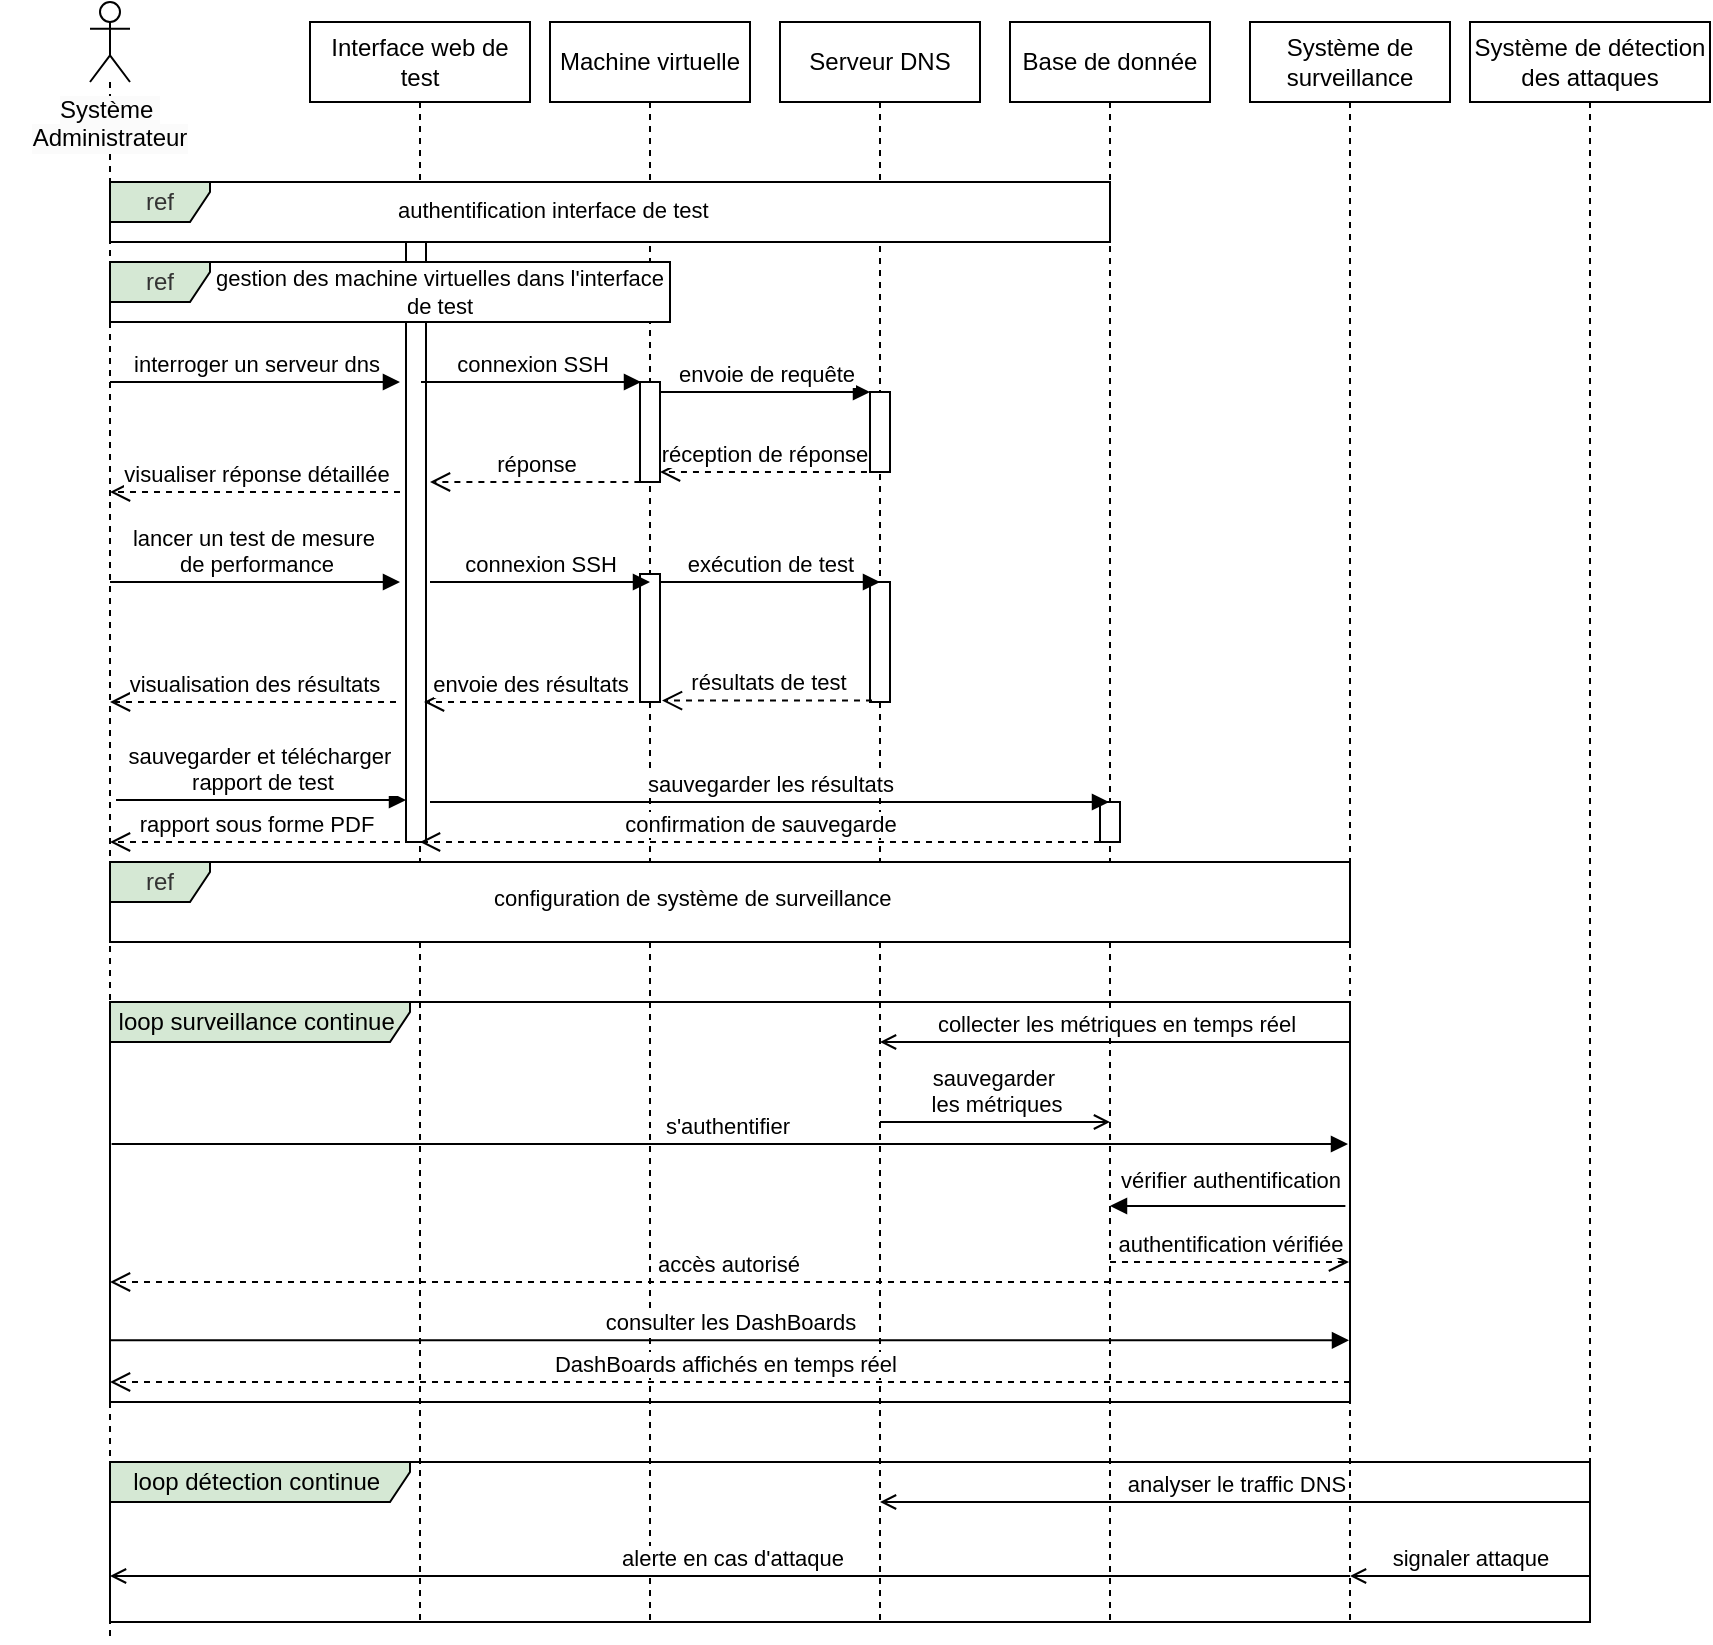 <mxfile version="24.7.1" type="github">
  <diagram name="Page-1" id="2YBvvXClWsGukQMizWep">
    <mxGraphModel dx="1963" dy="1630" grid="1" gridSize="10" guides="1" tooltips="1" connect="1" arrows="1" fold="1" page="1" pageScale="1" pageWidth="850" pageHeight="1100" math="0" shadow="0">
      <root>
        <mxCell id="0" />
        <mxCell id="1" parent="0" />
        <mxCell id="aM9ryv3xv72pqoxQDRHE-5" value="Interface web de test" style="shape=umlLifeline;perimeter=lifelinePerimeter;whiteSpace=wrap;html=1;container=0;dropTarget=0;collapsible=0;recursiveResize=0;outlineConnect=0;portConstraint=eastwest;newEdgeStyle={&quot;edgeStyle&quot;:&quot;elbowEdgeStyle&quot;,&quot;elbow&quot;:&quot;vertical&quot;,&quot;curved&quot;:0,&quot;rounded&quot;:0};" parent="1" vertex="1">
          <mxGeometry x="140" width="110" height="800" as="geometry" />
        </mxCell>
        <mxCell id="_VK_tqBm-G3R0EHeaTmm-22" value="" style="html=1;points=[[0,0,0,0,5],[0,1,0,0,-5],[1,0,0,0,5],[1,1,0,0,-5]];perimeter=orthogonalPerimeter;outlineConnect=0;targetShapes=umlLifeline;portConstraint=eastwest;newEdgeStyle={&quot;curved&quot;:0,&quot;rounded&quot;:0};" vertex="1" parent="aM9ryv3xv72pqoxQDRHE-5">
          <mxGeometry x="48" y="90" width="10" height="320" as="geometry" />
        </mxCell>
        <mxCell id="_VK_tqBm-G3R0EHeaTmm-1" value="Machine virtuelle" style="shape=umlLifeline;perimeter=lifelinePerimeter;whiteSpace=wrap;html=1;container=0;dropTarget=0;collapsible=0;recursiveResize=0;outlineConnect=0;portConstraint=eastwest;newEdgeStyle={&quot;edgeStyle&quot;:&quot;elbowEdgeStyle&quot;,&quot;elbow&quot;:&quot;vertical&quot;,&quot;curved&quot;:0,&quot;rounded&quot;:0};" vertex="1" parent="1">
          <mxGeometry x="260" width="100" height="800" as="geometry" />
        </mxCell>
        <mxCell id="_VK_tqBm-G3R0EHeaTmm-37" value="" style="html=1;points=[[0,0,0,0,5],[0,1,0,0,-5],[1,0,0,0,5],[1,1,0,0,-5]];perimeter=orthogonalPerimeter;outlineConnect=0;targetShapes=umlLifeline;portConstraint=eastwest;newEdgeStyle={&quot;curved&quot;:0,&quot;rounded&quot;:0};" vertex="1" parent="_VK_tqBm-G3R0EHeaTmm-1">
          <mxGeometry x="45" y="180" width="10" height="50" as="geometry" />
        </mxCell>
        <mxCell id="_VK_tqBm-G3R0EHeaTmm-48" value="" style="html=1;points=[[0,0,0,0,5],[0,1,0,0,-5],[1,0,0,0,5],[1,1,0,0,-5]];perimeter=orthogonalPerimeter;outlineConnect=0;targetShapes=umlLifeline;portConstraint=eastwest;newEdgeStyle={&quot;curved&quot;:0,&quot;rounded&quot;:0};" vertex="1" parent="_VK_tqBm-G3R0EHeaTmm-1">
          <mxGeometry x="45" y="276" width="10" height="64" as="geometry" />
        </mxCell>
        <mxCell id="_VK_tqBm-G3R0EHeaTmm-4" value="Base de donnée" style="shape=umlLifeline;perimeter=lifelinePerimeter;whiteSpace=wrap;html=1;container=0;dropTarget=0;collapsible=0;recursiveResize=0;outlineConnect=0;portConstraint=eastwest;newEdgeStyle={&quot;edgeStyle&quot;:&quot;elbowEdgeStyle&quot;,&quot;elbow&quot;:&quot;vertical&quot;,&quot;curved&quot;:0,&quot;rounded&quot;:0};" vertex="1" parent="1">
          <mxGeometry x="490" width="100" height="800" as="geometry" />
        </mxCell>
        <mxCell id="_VK_tqBm-G3R0EHeaTmm-57" value="" style="html=1;points=[[0,0,0,0,5],[0,1,0,0,-5],[1,0,0,0,5],[1,1,0,0,-5]];perimeter=orthogonalPerimeter;outlineConnect=0;targetShapes=umlLifeline;portConstraint=eastwest;newEdgeStyle={&quot;curved&quot;:0,&quot;rounded&quot;:0};" vertex="1" parent="_VK_tqBm-G3R0EHeaTmm-4">
          <mxGeometry x="45" y="390" width="10" height="20" as="geometry" />
        </mxCell>
        <mxCell id="_VK_tqBm-G3R0EHeaTmm-5" value="Serveur DNS" style="shape=umlLifeline;perimeter=lifelinePerimeter;whiteSpace=wrap;html=1;container=0;dropTarget=0;collapsible=0;recursiveResize=0;outlineConnect=0;portConstraint=eastwest;newEdgeStyle={&quot;edgeStyle&quot;:&quot;elbowEdgeStyle&quot;,&quot;elbow&quot;:&quot;vertical&quot;,&quot;curved&quot;:0,&quot;rounded&quot;:0};" vertex="1" parent="1">
          <mxGeometry x="375" width="100" height="800" as="geometry" />
        </mxCell>
        <mxCell id="_VK_tqBm-G3R0EHeaTmm-40" value="" style="html=1;points=[[0,0,0,0,5],[0,1,0,0,-5],[1,0,0,0,5],[1,1,0,0,-5]];perimeter=orthogonalPerimeter;outlineConnect=0;targetShapes=umlLifeline;portConstraint=eastwest;newEdgeStyle={&quot;curved&quot;:0,&quot;rounded&quot;:0};" vertex="1" parent="_VK_tqBm-G3R0EHeaTmm-5">
          <mxGeometry x="45" y="185" width="10" height="40" as="geometry" />
        </mxCell>
        <mxCell id="_VK_tqBm-G3R0EHeaTmm-51" value="" style="html=1;points=[[0,0,0,0,5],[0,1,0,0,-5],[1,0,0,0,5],[1,1,0,0,-5]];perimeter=orthogonalPerimeter;outlineConnect=0;targetShapes=umlLifeline;portConstraint=eastwest;newEdgeStyle={&quot;curved&quot;:0,&quot;rounded&quot;:0};" vertex="1" parent="_VK_tqBm-G3R0EHeaTmm-5">
          <mxGeometry x="45" y="280" width="10" height="60" as="geometry" />
        </mxCell>
        <mxCell id="_VK_tqBm-G3R0EHeaTmm-6" value="Système de surveillance" style="shape=umlLifeline;perimeter=lifelinePerimeter;whiteSpace=wrap;html=1;container=0;dropTarget=0;collapsible=0;recursiveResize=0;outlineConnect=0;portConstraint=eastwest;newEdgeStyle={&quot;edgeStyle&quot;:&quot;elbowEdgeStyle&quot;,&quot;elbow&quot;:&quot;vertical&quot;,&quot;curved&quot;:0,&quot;rounded&quot;:0};" vertex="1" parent="1">
          <mxGeometry x="610" width="100" height="800" as="geometry" />
        </mxCell>
        <mxCell id="_VK_tqBm-G3R0EHeaTmm-7" value="Système de détection des attaques" style="shape=umlLifeline;perimeter=lifelinePerimeter;whiteSpace=wrap;html=1;container=0;dropTarget=0;collapsible=0;recursiveResize=0;outlineConnect=0;portConstraint=eastwest;newEdgeStyle={&quot;edgeStyle&quot;:&quot;elbowEdgeStyle&quot;,&quot;elbow&quot;:&quot;vertical&quot;,&quot;curved&quot;:0,&quot;rounded&quot;:0};" vertex="1" parent="1">
          <mxGeometry x="720" width="120" height="800" as="geometry" />
        </mxCell>
        <mxCell id="_VK_tqBm-G3R0EHeaTmm-14" value="" style="shape=umlLifeline;perimeter=lifelinePerimeter;whiteSpace=wrap;html=1;container=1;dropTarget=0;collapsible=0;recursiveResize=0;outlineConnect=0;portConstraint=eastwest;newEdgeStyle={&quot;curved&quot;:0,&quot;rounded&quot;:0};participant=umlActor;" vertex="1" parent="1">
          <mxGeometry x="30" y="-10" width="20" height="820" as="geometry" />
        </mxCell>
        <mxCell id="_VK_tqBm-G3R0EHeaTmm-19" value="&lt;span style=&quot;color: rgb(0, 0, 0); font-family: Helvetica; font-size: 12px; font-style: normal; font-variant-ligatures: normal; font-variant-caps: normal; font-weight: 400; letter-spacing: normal; orphans: 2; text-indent: 0px; text-transform: none; widows: 2; word-spacing: 0px; -webkit-text-stroke-width: 0px; white-space: nowrap; background-color: rgb(251, 251, 251); text-decoration-thickness: initial; text-decoration-style: initial; text-decoration-color: initial; float: none; display: inline !important;&quot;&gt;Système&amp;nbsp;&lt;/span&gt;&lt;div style=&quot;forced-color-adjust: none; color: rgb(0, 0, 0); font-family: Helvetica; font-size: 12px; font-style: normal; font-variant-ligatures: normal; font-variant-caps: normal; font-weight: 400; letter-spacing: normal; orphans: 2; text-indent: 0px; text-transform: none; widows: 2; word-spacing: 0px; -webkit-text-stroke-width: 0px; white-space: nowrap; background-color: rgb(251, 251, 251); text-decoration-thickness: initial; text-decoration-style: initial; text-decoration-color: initial;&quot;&gt;Administrateur&lt;/div&gt;" style="text;whiteSpace=wrap;html=1;align=center;" vertex="1" parent="1">
          <mxGeometry x="-15" y="30" width="110" height="50" as="geometry" />
        </mxCell>
        <mxCell id="_VK_tqBm-G3R0EHeaTmm-33" value="interroger un serveur dns" style="html=1;verticalAlign=bottom;endArrow=block;curved=0;rounded=0;entryX=0;entryY=0;entryDx=0;entryDy=5;" edge="1" parent="1">
          <mxGeometry relative="1" as="geometry">
            <mxPoint x="40.004" y="180" as="sourcePoint" />
            <mxPoint x="184.98" y="180" as="targetPoint" />
          </mxGeometry>
        </mxCell>
        <mxCell id="_VK_tqBm-G3R0EHeaTmm-34" value="visualiser réponse détaillée" style="html=1;verticalAlign=bottom;endArrow=open;dashed=1;endSize=8;curved=0;rounded=0;exitX=0;exitY=1;exitDx=0;exitDy=-5;" edge="1" parent="1" target="_VK_tqBm-G3R0EHeaTmm-14">
          <mxGeometry relative="1" as="geometry">
            <mxPoint x="60" y="275" as="targetPoint" />
            <mxPoint x="185" y="235" as="sourcePoint" />
          </mxGeometry>
        </mxCell>
        <mxCell id="_VK_tqBm-G3R0EHeaTmm-39" value="réponse" style="html=1;verticalAlign=bottom;endArrow=open;dashed=1;endSize=8;curved=0;rounded=0;exitX=0;exitY=1;exitDx=0;exitDy=-5;" edge="1" parent="1">
          <mxGeometry relative="1" as="geometry">
            <mxPoint x="200" y="230" as="targetPoint" />
            <mxPoint x="305.19" y="230" as="sourcePoint" />
          </mxGeometry>
        </mxCell>
        <mxCell id="_VK_tqBm-G3R0EHeaTmm-41" value="envoie de requête" style="html=1;verticalAlign=bottom;endArrow=block;curved=0;rounded=0;exitX=1;exitY=0;exitDx=0;exitDy=5;exitPerimeter=0;" edge="1" target="_VK_tqBm-G3R0EHeaTmm-40" parent="1" source="_VK_tqBm-G3R0EHeaTmm-37">
          <mxGeometry relative="1" as="geometry">
            <mxPoint x="320" y="205" as="sourcePoint" />
          </mxGeometry>
        </mxCell>
        <mxCell id="_VK_tqBm-G3R0EHeaTmm-44" value="réception de réponse" style="html=1;verticalAlign=bottom;endArrow=open;dashed=1;endSize=8;curved=0;rounded=0;" edge="1" parent="1">
          <mxGeometry relative="1" as="geometry">
            <mxPoint x="315" y="225" as="targetPoint" />
            <mxPoint x="418.48" y="225" as="sourcePoint" />
            <Array as="points">
              <mxPoint x="398.48" y="225" />
              <mxPoint x="358.48" y="225" />
            </Array>
          </mxGeometry>
        </mxCell>
        <mxCell id="_VK_tqBm-G3R0EHeaTmm-46" value="lancer un test de mesure&amp;nbsp;&lt;div&gt;de performance&lt;/div&gt;" style="html=1;verticalAlign=bottom;endArrow=block;curved=0;rounded=0;entryX=0;entryY=0;entryDx=0;entryDy=5;" edge="1" parent="1">
          <mxGeometry relative="1" as="geometry">
            <mxPoint x="40" y="280" as="sourcePoint" />
            <mxPoint x="185" y="280" as="targetPoint" />
          </mxGeometry>
        </mxCell>
        <mxCell id="_VK_tqBm-G3R0EHeaTmm-47" value="connexion SSH" style="html=1;verticalAlign=bottom;endArrow=block;curved=0;rounded=0;entryX=0;entryY=0;entryDx=0;entryDy=5;" edge="1" parent="1">
          <mxGeometry relative="1" as="geometry">
            <mxPoint x="200" y="280" as="sourcePoint" />
            <mxPoint x="310" y="280" as="targetPoint" />
          </mxGeometry>
        </mxCell>
        <mxCell id="_VK_tqBm-G3R0EHeaTmm-50" value="exécution de test" style="html=1;verticalAlign=bottom;endArrow=block;curved=0;rounded=0;entryX=0;entryY=0;entryDx=0;entryDy=5;" edge="1" parent="1">
          <mxGeometry relative="1" as="geometry">
            <mxPoint x="315" y="280" as="sourcePoint" />
            <mxPoint x="425" y="280" as="targetPoint" />
          </mxGeometry>
        </mxCell>
        <mxCell id="_VK_tqBm-G3R0EHeaTmm-52" value="résultats de test" style="html=1;verticalAlign=bottom;endArrow=open;dashed=1;endSize=8;curved=0;rounded=0;" edge="1" parent="1">
          <mxGeometry relative="1" as="geometry">
            <mxPoint x="316" y="339.31" as="targetPoint" />
            <mxPoint x="421" y="339.31" as="sourcePoint" />
          </mxGeometry>
        </mxCell>
        <mxCell id="_VK_tqBm-G3R0EHeaTmm-53" value="envoie des résultats" style="html=1;verticalAlign=bottom;endArrow=open;dashed=1;endSize=8;curved=0;rounded=0;" edge="1" parent="1">
          <mxGeometry relative="1" as="geometry">
            <mxPoint x="197" y="340" as="targetPoint" />
            <mxPoint x="302" y="340" as="sourcePoint" />
          </mxGeometry>
        </mxCell>
        <mxCell id="_VK_tqBm-G3R0EHeaTmm-54" value="visualisation des résultats" style="html=1;verticalAlign=bottom;endArrow=open;dashed=1;endSize=8;curved=0;rounded=0;" edge="1" parent="1" target="_VK_tqBm-G3R0EHeaTmm-14">
          <mxGeometry relative="1" as="geometry">
            <mxPoint x="78" y="340" as="targetPoint" />
            <mxPoint x="183" y="340" as="sourcePoint" />
          </mxGeometry>
        </mxCell>
        <mxCell id="_VK_tqBm-G3R0EHeaTmm-55" value="sauvegarder et télécharger&amp;nbsp;&lt;div&gt;rapport de test&lt;/div&gt;" style="html=1;verticalAlign=bottom;endArrow=block;curved=0;rounded=0;entryX=0;entryY=0;entryDx=0;entryDy=5;" edge="1" parent="1">
          <mxGeometry relative="1" as="geometry">
            <mxPoint x="43" y="389" as="sourcePoint" />
            <mxPoint x="188" y="389" as="targetPoint" />
          </mxGeometry>
        </mxCell>
        <mxCell id="_VK_tqBm-G3R0EHeaTmm-56" value="sauvegarder les résultats" style="html=1;verticalAlign=bottom;endArrow=block;curved=0;rounded=0;" edge="1" parent="1" target="_VK_tqBm-G3R0EHeaTmm-4">
          <mxGeometry relative="1" as="geometry">
            <mxPoint x="200" y="390" as="sourcePoint" />
            <mxPoint x="335" y="390" as="targetPoint" />
          </mxGeometry>
        </mxCell>
        <mxCell id="_VK_tqBm-G3R0EHeaTmm-58" value="confirmation de sauvegarde" style="html=1;verticalAlign=bottom;endArrow=open;dashed=1;endSize=8;curved=0;rounded=0;" edge="1" parent="1" target="aM9ryv3xv72pqoxQDRHE-5">
          <mxGeometry relative="1" as="geometry">
            <mxPoint x="200" y="410" as="targetPoint" />
            <mxPoint x="535" y="410" as="sourcePoint" />
          </mxGeometry>
        </mxCell>
        <mxCell id="_VK_tqBm-G3R0EHeaTmm-60" value="rapport sous forme PDF" style="html=1;verticalAlign=bottom;endArrow=open;dashed=1;endSize=8;curved=0;rounded=0;" edge="1" parent="1" target="_VK_tqBm-G3R0EHeaTmm-14">
          <mxGeometry relative="1" as="geometry">
            <mxPoint x="60" y="410" as="targetPoint" />
            <mxPoint x="185" y="410" as="sourcePoint" />
          </mxGeometry>
        </mxCell>
        <mxCell id="_VK_tqBm-G3R0EHeaTmm-63" value="loop surveillance continue&amp;nbsp;" style="shape=umlFrame;whiteSpace=wrap;html=1;pointerEvents=0;width=150;height=20;fillColor=#D5E8D4;" vertex="1" parent="1">
          <mxGeometry x="40" y="490" width="620" height="200" as="geometry" />
        </mxCell>
        <mxCell id="_VK_tqBm-G3R0EHeaTmm-64" value="collecter les métriques en temps réel" style="html=1;verticalAlign=bottom;endArrow=open;curved=0;rounded=0;endFill=0;" edge="1" parent="1">
          <mxGeometry x="-0.003" relative="1" as="geometry">
            <mxPoint x="659.69" y="510.0" as="sourcePoint" />
            <mxPoint x="425.0" y="510.0" as="targetPoint" />
            <mxPoint as="offset" />
          </mxGeometry>
        </mxCell>
        <mxCell id="_VK_tqBm-G3R0EHeaTmm-68" value="ref" style="shape=umlFrame;whiteSpace=wrap;html=1;pointerEvents=0;width=50;height=20;fillColor=#D5E8D4;fontColor=#333333;strokeColor=#000000;swimlaneFillColor=default;" vertex="1" parent="1">
          <mxGeometry x="40" y="420" width="620" height="40" as="geometry" />
        </mxCell>
        <mxCell id="_VK_tqBm-G3R0EHeaTmm-71" value="&lt;span style=&quot;color: rgb(0, 0, 0); font-family: Helvetica; font-size: 11px; font-style: normal; font-variant-ligatures: normal; font-variant-caps: normal; font-weight: 400; letter-spacing: normal; orphans: 2; text-align: center; text-indent: 0px; text-transform: none; widows: 2; word-spacing: 0px; -webkit-text-stroke-width: 0px; white-space: nowrap; background-color: rgb(255, 255, 255); text-decoration-thickness: initial; text-decoration-style: initial; text-decoration-color: initial; display: inline !important; float: none;&quot;&gt;configuration de système de surveillance&lt;/span&gt;" style="text;whiteSpace=wrap;html=1;" vertex="1" parent="1">
          <mxGeometry x="230" y="424" width="217" height="40" as="geometry" />
        </mxCell>
        <mxCell id="_VK_tqBm-G3R0EHeaTmm-72" value="sauvegarder&amp;nbsp;&lt;div&gt;les métriques&lt;/div&gt;" style="html=1;verticalAlign=bottom;endArrow=open;curved=0;rounded=0;endFill=0;" edge="1" parent="1">
          <mxGeometry x="0.004" relative="1" as="geometry">
            <mxPoint x="425" y="550" as="sourcePoint" />
            <mxPoint x="540" y="550" as="targetPoint" />
            <mxPoint as="offset" />
          </mxGeometry>
        </mxCell>
        <mxCell id="_VK_tqBm-G3R0EHeaTmm-75" value="s&#39;authentifier&amp;nbsp;" style="html=1;verticalAlign=bottom;endArrow=block;curved=0;rounded=0;" edge="1" parent="1">
          <mxGeometry relative="1" as="geometry">
            <mxPoint x="40.81" y="561" as="sourcePoint" />
            <mxPoint x="659" y="561" as="targetPoint" />
          </mxGeometry>
        </mxCell>
        <mxCell id="_VK_tqBm-G3R0EHeaTmm-78" value="vérifier authentification" style="html=1;verticalAlign=bottom;endArrow=block;curved=0;rounded=0;" edge="1" parent="1">
          <mxGeometry x="-0.02" y="-4" relative="1" as="geometry">
            <mxPoint x="657.69" y="592" as="sourcePoint" />
            <mxPoint x="540" y="592" as="targetPoint" />
            <mxPoint as="offset" />
          </mxGeometry>
        </mxCell>
        <mxCell id="_VK_tqBm-G3R0EHeaTmm-79" value="authentification vérifiée" style="html=1;verticalAlign=bottom;endArrow=open;dashed=1;endSize=8;curved=0;rounded=0;" edge="1" parent="1" target="_VK_tqBm-G3R0EHeaTmm-6">
          <mxGeometry x="0.004" relative="1" as="geometry">
            <mxPoint x="654.5" y="620" as="targetPoint" />
            <mxPoint x="540" y="620" as="sourcePoint" />
            <mxPoint as="offset" />
          </mxGeometry>
        </mxCell>
        <mxCell id="_VK_tqBm-G3R0EHeaTmm-80" value="accès autorisé" style="html=1;verticalAlign=bottom;endArrow=open;dashed=1;endSize=8;curved=0;rounded=0;" edge="1" parent="1" target="_VK_tqBm-G3R0EHeaTmm-14">
          <mxGeometry x="0.004" relative="1" as="geometry">
            <mxPoint x="219.997" y="630" as="targetPoint" />
            <mxPoint x="660" y="630" as="sourcePoint" />
            <mxPoint as="offset" />
          </mxGeometry>
        </mxCell>
        <mxCell id="_VK_tqBm-G3R0EHeaTmm-82" value="consulter les DashBoards" style="html=1;verticalAlign=bottom;endArrow=block;curved=0;rounded=0;" edge="1" parent="1" target="_VK_tqBm-G3R0EHeaTmm-6">
          <mxGeometry relative="1" as="geometry">
            <mxPoint x="40" y="659.17" as="sourcePoint" />
            <mxPoint x="380" y="659.17" as="targetPoint" />
          </mxGeometry>
        </mxCell>
        <mxCell id="_VK_tqBm-G3R0EHeaTmm-85" value="DashBoards affichés en temps réel&amp;nbsp;" style="html=1;verticalAlign=bottom;endArrow=open;dashed=1;endSize=8;curved=0;rounded=0;" edge="1" parent="1">
          <mxGeometry x="0.004" relative="1" as="geometry">
            <mxPoint x="40" y="680" as="targetPoint" />
            <mxPoint x="660" y="680" as="sourcePoint" />
            <mxPoint as="offset" />
          </mxGeometry>
        </mxCell>
        <mxCell id="_VK_tqBm-G3R0EHeaTmm-86" value="loop détection continue&amp;nbsp;" style="shape=umlFrame;whiteSpace=wrap;html=1;pointerEvents=0;width=150;height=20;fillColor=#D5E8D4;" vertex="1" parent="1">
          <mxGeometry x="40" y="720" width="740" height="80" as="geometry" />
        </mxCell>
        <mxCell id="_VK_tqBm-G3R0EHeaTmm-87" value="analyser le traffic DNS" style="html=1;verticalAlign=bottom;endArrow=open;curved=0;rounded=0;endFill=0;" edge="1" parent="1" target="_VK_tqBm-G3R0EHeaTmm-5">
          <mxGeometry x="-0.003" relative="1" as="geometry">
            <mxPoint x="780" y="740" as="sourcePoint" />
            <mxPoint x="545.31" y="740" as="targetPoint" />
            <mxPoint as="offset" />
          </mxGeometry>
        </mxCell>
        <mxCell id="_VK_tqBm-G3R0EHeaTmm-88" value="signaler attaque" style="html=1;verticalAlign=bottom;endArrow=open;curved=0;rounded=0;endFill=0;" edge="1" parent="1">
          <mxGeometry x="-0.003" relative="1" as="geometry">
            <mxPoint x="780" y="777" as="sourcePoint" />
            <mxPoint x="660" y="777" as="targetPoint" />
            <mxPoint as="offset" />
          </mxGeometry>
        </mxCell>
        <mxCell id="_VK_tqBm-G3R0EHeaTmm-89" value="alerte en cas d&#39;attaque" style="html=1;verticalAlign=bottom;endArrow=open;curved=0;rounded=0;endFill=0;" edge="1" parent="1" target="_VK_tqBm-G3R0EHeaTmm-14">
          <mxGeometry x="-0.003" relative="1" as="geometry">
            <mxPoint x="660" y="777" as="sourcePoint" />
            <mxPoint x="540" y="777" as="targetPoint" />
            <mxPoint as="offset" />
          </mxGeometry>
        </mxCell>
        <mxCell id="_VK_tqBm-G3R0EHeaTmm-90" value="ref" style="shape=umlFrame;whiteSpace=wrap;html=1;pointerEvents=0;width=50;height=20;fillColor=#D5E8D4;fontColor=#333333;strokeColor=#000000;swimlaneFillColor=default;" vertex="1" parent="1">
          <mxGeometry x="40" y="80" width="500" height="30" as="geometry" />
        </mxCell>
        <mxCell id="_VK_tqBm-G3R0EHeaTmm-92" value="&lt;span style=&quot;color: rgb(0, 0, 0); font-family: Helvetica; font-size: 11px; font-style: normal; font-variant-ligatures: normal; font-variant-caps: normal; font-weight: 400; letter-spacing: normal; orphans: 2; text-align: center; text-indent: 0px; text-transform: none; widows: 2; word-spacing: 0px; -webkit-text-stroke-width: 0px; white-space: nowrap; background-color: rgb(255, 255, 255); text-decoration-thickness: initial; text-decoration-style: initial; text-decoration-color: initial; display: inline !important; float: none;&quot;&gt;authentification interface de test&lt;/span&gt;" style="text;whiteSpace=wrap;html=1;" vertex="1" parent="1">
          <mxGeometry x="181.5" y="80" width="217" height="40" as="geometry" />
        </mxCell>
        <mxCell id="_VK_tqBm-G3R0EHeaTmm-93" value="ref" style="shape=umlFrame;whiteSpace=wrap;html=1;pointerEvents=0;width=50;height=20;fillColor=#D5E8D4;fontColor=#333333;strokeColor=#000000;swimlaneFillColor=default;" vertex="1" parent="1">
          <mxGeometry x="40" y="120" width="280" height="30" as="geometry" />
        </mxCell>
        <mxCell id="_VK_tqBm-G3R0EHeaTmm-94" value="&lt;span style=&quot;color: rgb(0, 0, 0); font-family: Helvetica; font-size: 11px; font-style: normal; font-variant-ligatures: normal; font-variant-caps: normal; font-weight: 400; letter-spacing: normal; orphans: 2; text-indent: 0px; text-transform: none; widows: 2; word-spacing: 0px; -webkit-text-stroke-width: 0px; white-space: nowrap; background-color: rgb(255, 255, 255); text-decoration-thickness: initial; text-decoration-style: initial; text-decoration-color: initial; float: none; display: inline !important;&quot;&gt;gestion des machine virtuelles dans l&#39;interface&lt;/span&gt;&lt;div&gt;&lt;span style=&quot;color: rgb(0, 0, 0); font-family: Helvetica; font-size: 11px; font-style: normal; font-variant-ligatures: normal; font-variant-caps: normal; font-weight: 400; letter-spacing: normal; orphans: 2; text-indent: 0px; text-transform: none; widows: 2; word-spacing: 0px; -webkit-text-stroke-width: 0px; white-space: nowrap; background-color: rgb(255, 255, 255); text-decoration-thickness: initial; text-decoration-style: initial; text-decoration-color: initial; float: none; display: inline !important;&quot;&gt;de test&lt;/span&gt;&lt;/div&gt;" style="text;whiteSpace=wrap;html=1;align=center;" vertex="1" parent="1">
          <mxGeometry x="88.5" y="114" width="231.5" height="14" as="geometry" />
        </mxCell>
        <mxCell id="_VK_tqBm-G3R0EHeaTmm-38" value="connexion SSH" style="html=1;verticalAlign=bottom;endArrow=block;curved=0;rounded=0;entryX=0;entryY=0;entryDx=0;entryDy=5;" edge="1" parent="1">
          <mxGeometry relative="1" as="geometry">
            <mxPoint x="195.5" y="180" as="sourcePoint" />
            <mxPoint x="305.5" y="180" as="targetPoint" />
          </mxGeometry>
        </mxCell>
      </root>
    </mxGraphModel>
  </diagram>
</mxfile>
